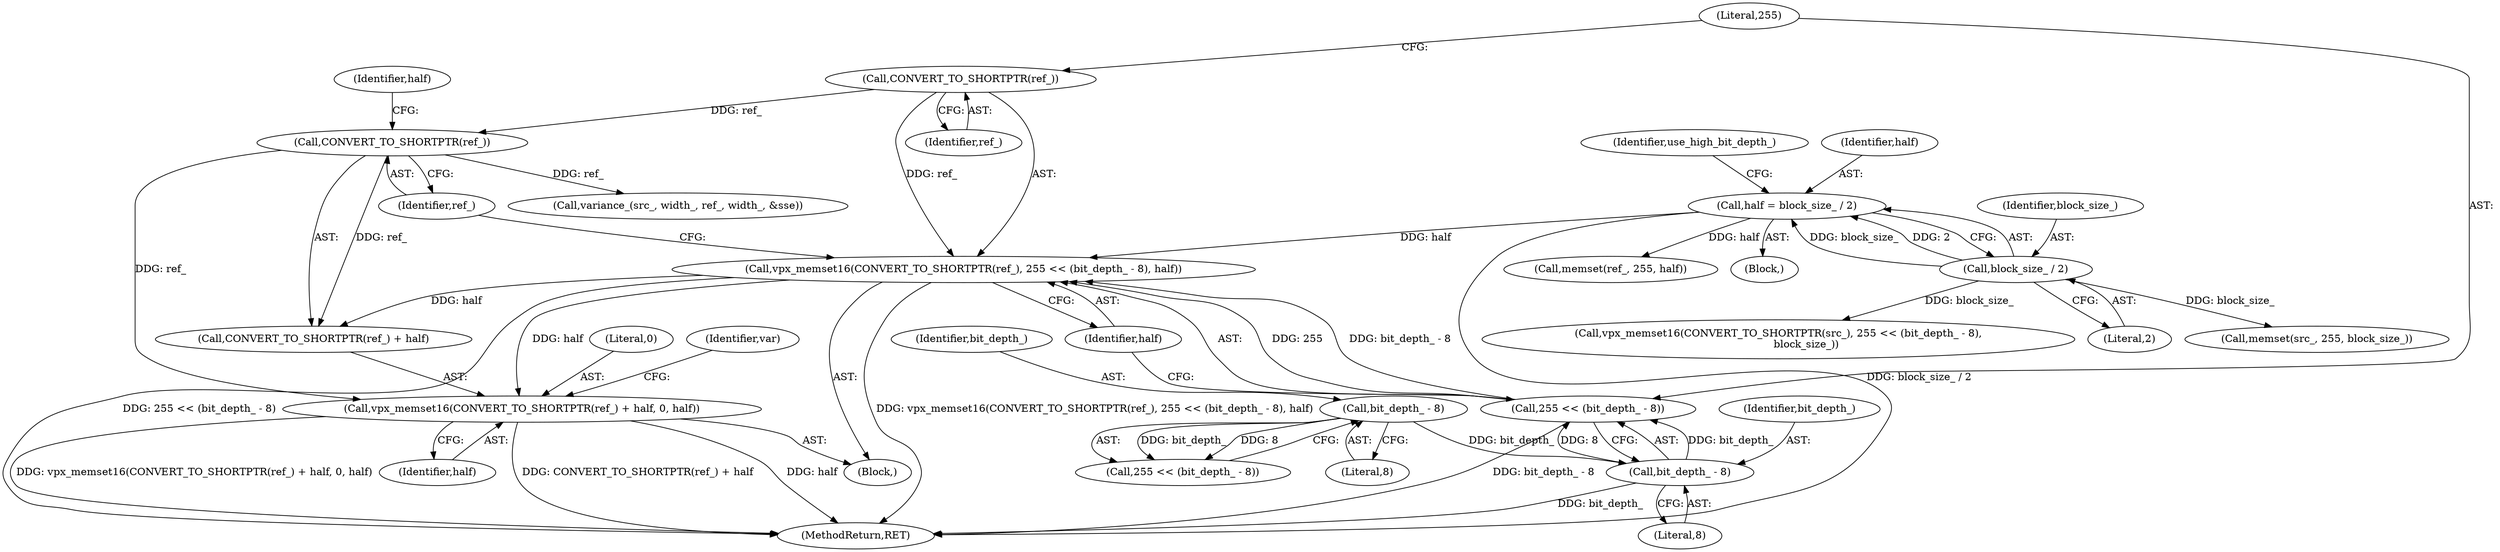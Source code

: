 digraph "0_Android_5a9753fca56f0eeb9f61e342b2fccffc364f9426_110@API" {
"1000146" [label="(Call,vpx_memset16(CONVERT_TO_SHORTPTR(ref_) + half, 0, half))"];
"1000148" [label="(Call,CONVERT_TO_SHORTPTR(ref_))"];
"1000138" [label="(Call,CONVERT_TO_SHORTPTR(ref_))"];
"1000137" [label="(Call,vpx_memset16(CONVERT_TO_SHORTPTR(ref_), 255 << (bit_depth_ - 8), half))"];
"1000140" [label="(Call,255 << (bit_depth_ - 8))"];
"1000142" [label="(Call,bit_depth_ - 8)"];
"1000133" [label="(Call,bit_depth_ - 8)"];
"1000103" [label="(Call,half = block_size_ / 2)"];
"1000105" [label="(Call,block_size_ / 2)"];
"1000116" [label="(Call,memset(ref_, 255, half))"];
"1000142" [label="(Call,bit_depth_ - 8)"];
"1000138" [label="(Call,CONVERT_TO_SHORTPTR(ref_))"];
"1000106" [label="(Identifier,block_size_)"];
"1000145" [label="(Identifier,half)"];
"1000101" [label="(Block,)"];
"1000151" [label="(Literal,0)"];
"1000157" [label="(Identifier,var)"];
"1000110" [label="(Identifier,use_high_bit_depth_)"];
"1000144" [label="(Literal,8)"];
"1000127" [label="(Block,)"];
"1000133" [label="(Call,bit_depth_ - 8)"];
"1000178" [label="(MethodReturn,RET)"];
"1000141" [label="(Literal,255)"];
"1000135" [label="(Literal,8)"];
"1000147" [label="(Call,CONVERT_TO_SHORTPTR(ref_) + half)"];
"1000137" [label="(Call,vpx_memset16(CONVERT_TO_SHORTPTR(ref_), 255 << (bit_depth_ - 8), half))"];
"1000152" [label="(Identifier,half)"];
"1000150" [label="(Identifier,half)"];
"1000131" [label="(Call,255 << (bit_depth_ - 8))"];
"1000112" [label="(Call,memset(src_, 255, block_size_))"];
"1000128" [label="(Call,vpx_memset16(CONVERT_TO_SHORTPTR(src_), 255 << (bit_depth_ - 8),\n                 block_size_))"];
"1000149" [label="(Identifier,ref_)"];
"1000158" [label="(Call,variance_(src_, width_, ref_, width_, &sse))"];
"1000107" [label="(Literal,2)"];
"1000134" [label="(Identifier,bit_depth_)"];
"1000148" [label="(Call,CONVERT_TO_SHORTPTR(ref_))"];
"1000139" [label="(Identifier,ref_)"];
"1000103" [label="(Call,half = block_size_ / 2)"];
"1000143" [label="(Identifier,bit_depth_)"];
"1000146" [label="(Call,vpx_memset16(CONVERT_TO_SHORTPTR(ref_) + half, 0, half))"];
"1000104" [label="(Identifier,half)"];
"1000105" [label="(Call,block_size_ / 2)"];
"1000140" [label="(Call,255 << (bit_depth_ - 8))"];
"1000146" -> "1000127"  [label="AST: "];
"1000146" -> "1000152"  [label="CFG: "];
"1000147" -> "1000146"  [label="AST: "];
"1000151" -> "1000146"  [label="AST: "];
"1000152" -> "1000146"  [label="AST: "];
"1000157" -> "1000146"  [label="CFG: "];
"1000146" -> "1000178"  [label="DDG: half"];
"1000146" -> "1000178"  [label="DDG: vpx_memset16(CONVERT_TO_SHORTPTR(ref_) + half, 0, half)"];
"1000146" -> "1000178"  [label="DDG: CONVERT_TO_SHORTPTR(ref_) + half"];
"1000148" -> "1000146"  [label="DDG: ref_"];
"1000137" -> "1000146"  [label="DDG: half"];
"1000148" -> "1000147"  [label="AST: "];
"1000148" -> "1000149"  [label="CFG: "];
"1000149" -> "1000148"  [label="AST: "];
"1000150" -> "1000148"  [label="CFG: "];
"1000148" -> "1000147"  [label="DDG: ref_"];
"1000138" -> "1000148"  [label="DDG: ref_"];
"1000148" -> "1000158"  [label="DDG: ref_"];
"1000138" -> "1000137"  [label="AST: "];
"1000138" -> "1000139"  [label="CFG: "];
"1000139" -> "1000138"  [label="AST: "];
"1000141" -> "1000138"  [label="CFG: "];
"1000138" -> "1000137"  [label="DDG: ref_"];
"1000137" -> "1000127"  [label="AST: "];
"1000137" -> "1000145"  [label="CFG: "];
"1000140" -> "1000137"  [label="AST: "];
"1000145" -> "1000137"  [label="AST: "];
"1000149" -> "1000137"  [label="CFG: "];
"1000137" -> "1000178"  [label="DDG: 255 << (bit_depth_ - 8)"];
"1000137" -> "1000178"  [label="DDG: vpx_memset16(CONVERT_TO_SHORTPTR(ref_), 255 << (bit_depth_ - 8), half)"];
"1000140" -> "1000137"  [label="DDG: 255"];
"1000140" -> "1000137"  [label="DDG: bit_depth_ - 8"];
"1000103" -> "1000137"  [label="DDG: half"];
"1000137" -> "1000147"  [label="DDG: half"];
"1000140" -> "1000142"  [label="CFG: "];
"1000141" -> "1000140"  [label="AST: "];
"1000142" -> "1000140"  [label="AST: "];
"1000145" -> "1000140"  [label="CFG: "];
"1000140" -> "1000178"  [label="DDG: bit_depth_ - 8"];
"1000142" -> "1000140"  [label="DDG: bit_depth_"];
"1000142" -> "1000140"  [label="DDG: 8"];
"1000142" -> "1000144"  [label="CFG: "];
"1000143" -> "1000142"  [label="AST: "];
"1000144" -> "1000142"  [label="AST: "];
"1000142" -> "1000178"  [label="DDG: bit_depth_"];
"1000133" -> "1000142"  [label="DDG: bit_depth_"];
"1000133" -> "1000131"  [label="AST: "];
"1000133" -> "1000135"  [label="CFG: "];
"1000134" -> "1000133"  [label="AST: "];
"1000135" -> "1000133"  [label="AST: "];
"1000131" -> "1000133"  [label="CFG: "];
"1000133" -> "1000131"  [label="DDG: bit_depth_"];
"1000133" -> "1000131"  [label="DDG: 8"];
"1000103" -> "1000101"  [label="AST: "];
"1000103" -> "1000105"  [label="CFG: "];
"1000104" -> "1000103"  [label="AST: "];
"1000105" -> "1000103"  [label="AST: "];
"1000110" -> "1000103"  [label="CFG: "];
"1000103" -> "1000178"  [label="DDG: block_size_ / 2"];
"1000105" -> "1000103"  [label="DDG: block_size_"];
"1000105" -> "1000103"  [label="DDG: 2"];
"1000103" -> "1000116"  [label="DDG: half"];
"1000105" -> "1000107"  [label="CFG: "];
"1000106" -> "1000105"  [label="AST: "];
"1000107" -> "1000105"  [label="AST: "];
"1000105" -> "1000112"  [label="DDG: block_size_"];
"1000105" -> "1000128"  [label="DDG: block_size_"];
}
